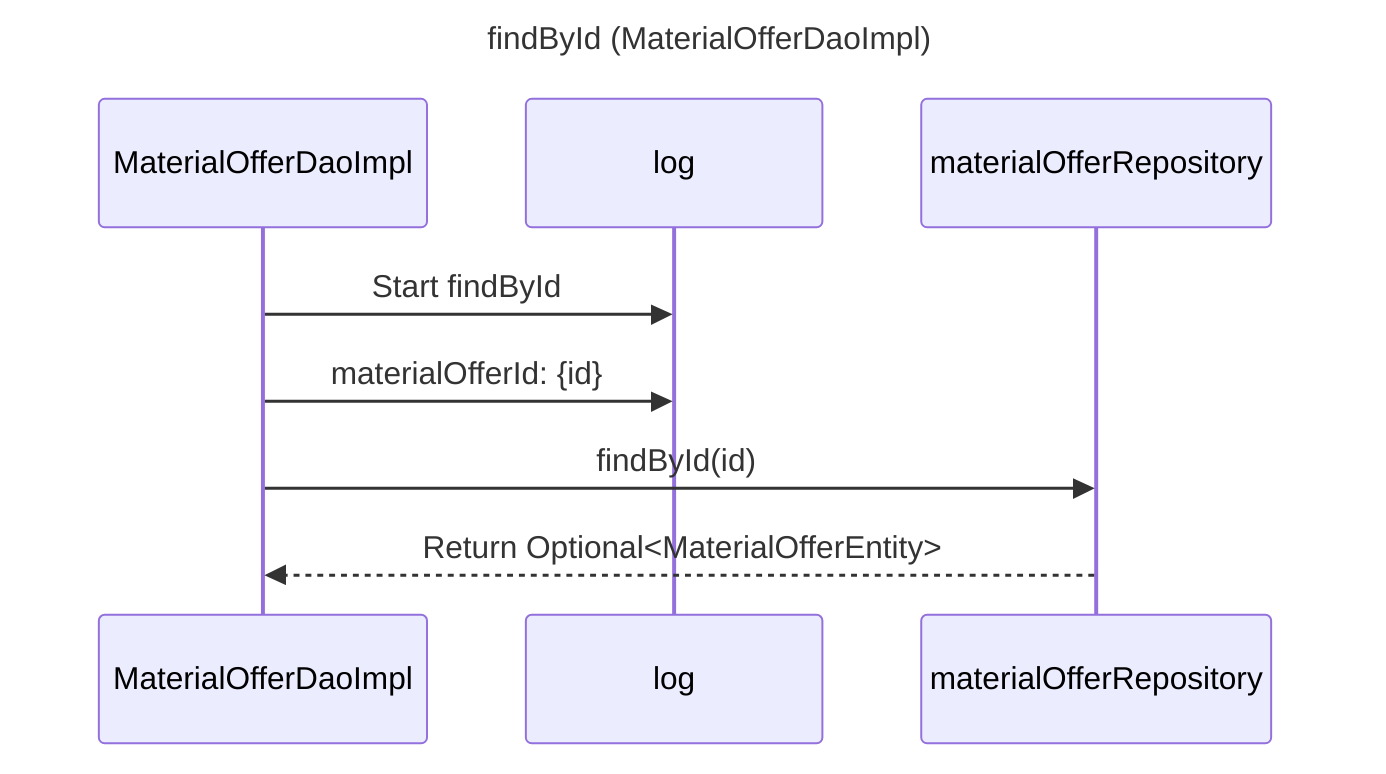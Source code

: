 ---
title: findById (MaterialOfferDaoImpl)
---

sequenceDiagram
    participant MaterialOfferDaoImpl
    participant log
    participant materialOfferRepository
    
    MaterialOfferDaoImpl->>log: Start findById
    MaterialOfferDaoImpl->>log: materialOfferId: {id}
    MaterialOfferDaoImpl->>materialOfferRepository: findById(id)
    materialOfferRepository-->>MaterialOfferDaoImpl: Return Optional<MaterialOfferEntity>